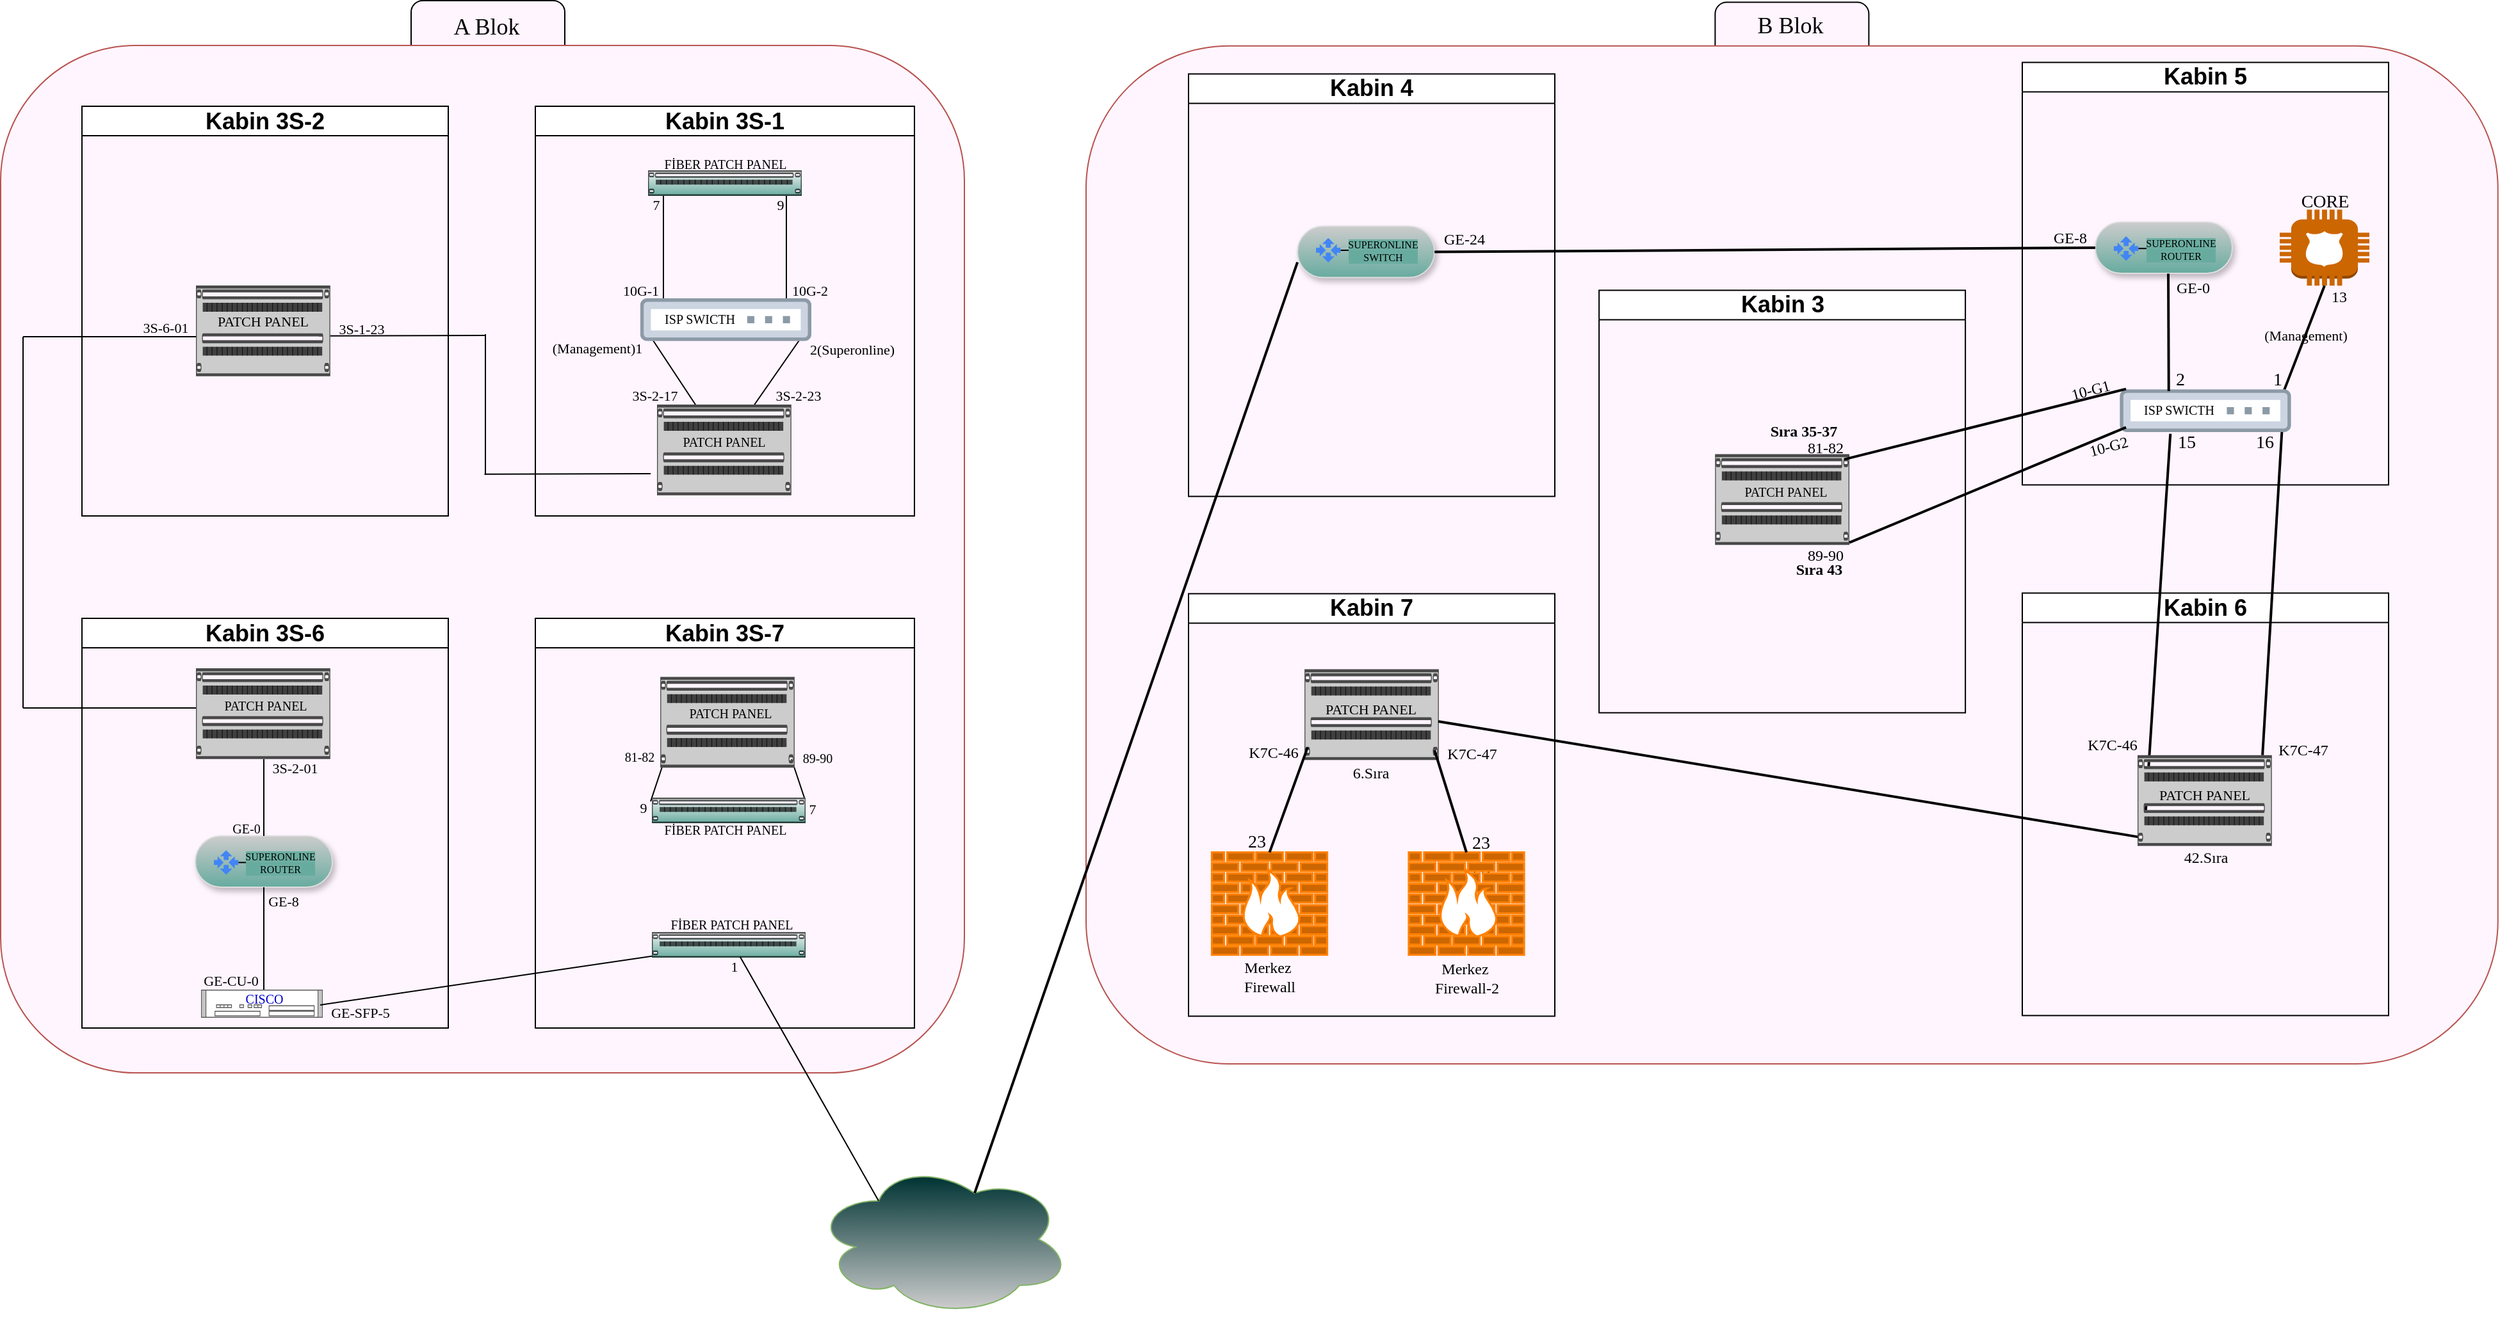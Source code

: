 <mxfile version="20.8.3" type="github">
  <diagram id="jxSS41EcVF4YZttKIZIM" name="Sayfa -1">
    <mxGraphModel dx="3970" dy="1337" grid="1" gridSize="10" guides="1" tooltips="1" connect="1" arrows="1" fold="1" page="1" pageScale="1" pageWidth="827" pageHeight="1169" math="0" shadow="0">
      <root>
        <mxCell id="0" />
        <mxCell id="1" parent="0" />
        <mxCell id="4IvoDU-IFswf3jTqkKoH-304" value="" style="rounded=1;whiteSpace=wrap;html=1;fontFamily=Verdana;fontSize=10;fontColor=#E6E6E6;fillColor=#FFF5FF;movable=0;resizable=0;rotatable=0;deletable=0;editable=0;connectable=0;" vertex="1" parent="1">
          <mxGeometry x="1301.19" y="3.8" width="120" height="60" as="geometry" />
        </mxCell>
        <mxCell id="s26FXijDcVcrJVznVB5B-9" value="" style="rounded=1;whiteSpace=wrap;html=1;fontFamily=Verdana;fontSize=10;fontColor=#E6E6E6;fillColor=#FFF5FF;movable=0;resizable=0;rotatable=0;deletable=0;editable=0;connectable=0;" parent="1" vertex="1">
          <mxGeometry x="283" y="2.5" width="120" height="60" as="geometry" />
        </mxCell>
        <mxCell id="KS16TajQ8b80VT59eIvG-17" value="" style="ellipse;shape=cloud;whiteSpace=wrap;html=1;sketch=0;strokeColor=#82B366;fillColor=#003333;gradientColor=#CCCCCC;movable=0;resizable=0;rotatable=0;deletable=0;editable=0;connectable=0;" parent="1" vertex="1">
          <mxGeometry x="598" y="910" width="200" height="120" as="geometry" />
        </mxCell>
        <mxCell id="s26FXijDcVcrJVznVB5B-10" value="&lt;font style=&quot;font-size: 18px;&quot; color=&quot;#000000&quot;&gt;A Blok&lt;/font&gt;" style="text;html=1;strokeColor=none;fillColor=none;align=center;verticalAlign=middle;whiteSpace=wrap;rounded=0;fontFamily=Verdana;fontSize=10;fontColor=#E6E6E6;strokeWidth=3;movable=0;resizable=0;rotatable=0;deletable=0;editable=0;connectable=0;" parent="1" vertex="1">
          <mxGeometry x="312" y="7.5" width="60" height="30" as="geometry" />
        </mxCell>
        <mxCell id="4IvoDU-IFswf3jTqkKoH-3" value="" style="rounded=1;whiteSpace=wrap;html=1;strokeColor=#b85450;fillColor=#FFF5FF;rotation=90;movable=0;resizable=0;rotatable=0;deletable=0;editable=0;connectable=0;arcSize=14;" vertex="1" parent="1">
          <mxGeometry x="963.59" y="-115.78" width="795.19" height="1102.38" as="geometry" />
        </mxCell>
        <mxCell id="jc7tVu_agUngAxPrbzi3-30" value="" style="rounded=1;whiteSpace=wrap;html=1;strokeColor=#b85450;fillColor=#FFF5FF;rotation=90;movable=0;resizable=0;rotatable=0;deletable=0;editable=0;connectable=0;arcSize=14;" parent="1" vertex="1">
          <mxGeometry x="-62.5" y="62.5" width="802.5" height="752.5" as="geometry" />
        </mxCell>
        <mxCell id="jc7tVu_agUngAxPrbzi3-34" value="Kabin 3S-7" style="swimlane;whiteSpace=wrap;html=1;fontSize=18;movable=0;resizable=0;rotatable=0;deletable=0;editable=0;connectable=0;" parent="1" vertex="1">
          <mxGeometry x="380" y="485" width="296" height="320" as="geometry" />
        </mxCell>
        <mxCell id="jc7tVu_agUngAxPrbzi3-40" value="&lt;font face=&quot;Lucida Console&quot; style=&quot;font-size: 14px;&quot;&gt;1&lt;/font&gt;" style="text;html=1;align=center;verticalAlign=middle;resizable=0;points=[];autosize=1;strokeColor=none;fillColor=none;movable=0;rotatable=0;deletable=0;editable=0;connectable=0;" parent="jc7tVu_agUngAxPrbzi3-34" vertex="1">
          <mxGeometry x="128" y="240" width="30" height="30" as="geometry" />
        </mxCell>
        <mxCell id="jc7tVu_agUngAxPrbzi3-47" value="" style="endArrow=none;html=1;rounded=0;fontSize=18;movable=0;resizable=0;rotatable=0;deletable=0;editable=0;connectable=0;" parent="jc7tVu_agUngAxPrbzi3-34" edge="1">
          <mxGeometry width="50" height="50" relative="1" as="geometry">
            <mxPoint x="90" y="143" as="sourcePoint" />
            <mxPoint x="100" y="113" as="targetPoint" />
          </mxGeometry>
        </mxCell>
        <mxCell id="jc7tVu_agUngAxPrbzi3-41" value="&lt;font face=&quot;Verdana&quot; style=&quot;font-size: 10px;&quot;&gt;89-90&lt;/font&gt;" style="text;html=1;align=center;verticalAlign=middle;resizable=0;points=[];autosize=1;strokeColor=none;fillColor=none;movable=0;rotatable=0;deletable=0;editable=0;connectable=0;" parent="jc7tVu_agUngAxPrbzi3-34" vertex="1">
          <mxGeometry x="195.106" y="94.0" width="50" height="30" as="geometry" />
        </mxCell>
        <mxCell id="jc7tVu_agUngAxPrbzi3-49" value="&lt;font face=&quot;Verdana&quot; style=&quot;font-size: 11px;&quot;&gt;9&lt;/font&gt;" style="text;html=1;align=center;verticalAlign=middle;resizable=0;points=[];autosize=1;strokeColor=none;fillColor=none;movable=0;rotatable=0;deletable=0;editable=0;connectable=0;" parent="jc7tVu_agUngAxPrbzi3-34" vertex="1">
          <mxGeometry x="69" y="133" width="30" height="30" as="geometry" />
        </mxCell>
        <mxCell id="jc7tVu_agUngAxPrbzi3-50" value="" style="html=1;labelPosition=right;align=left;spacingLeft=15;shadow=0;dashed=0;outlineConnect=0;shape=mxgraph.rack.general.cat5e_rack_mount_patch_panel_24_ports;fontSize=18;fillColor=#f5f5f5;gradientColor=#67AB9F;strokeColor=#004C99;movable=0;resizable=0;rotatable=0;deletable=0;editable=0;connectable=0;" parent="jc7tVu_agUngAxPrbzi3-34" vertex="1">
          <mxGeometry x="91" y="245" width="120" height="20" as="geometry" />
        </mxCell>
        <mxCell id="jc7tVu_agUngAxPrbzi3-60" value="&lt;font face=&quot;Verdana&quot; style=&quot;font-size: 11px;&quot;&gt;1&lt;/font&gt;" style="text;html=1;align=center;verticalAlign=middle;resizable=0;points=[];autosize=1;strokeColor=none;fillColor=none;movable=0;rotatable=0;deletable=0;editable=0;connectable=0;" parent="jc7tVu_agUngAxPrbzi3-34" vertex="1">
          <mxGeometry x="140" y="257" width="30" height="30" as="geometry" />
        </mxCell>
        <mxCell id="jc7tVu_agUngAxPrbzi3-127" value="&lt;font style=&quot;font-size: 10px;&quot; face=&quot;Verdana&quot;&gt;FİBER PATCH PANEL&lt;/font&gt;" style="text;html=1;align=center;verticalAlign=middle;resizable=0;points=[];autosize=1;strokeColor=none;fillColor=none;movable=0;rotatable=0;deletable=0;editable=0;connectable=0;" parent="jc7tVu_agUngAxPrbzi3-34" vertex="1">
          <mxGeometry x="83" y="150.0" width="130" height="30" as="geometry" />
        </mxCell>
        <mxCell id="jc7tVu_agUngAxPrbzi3-42" value="&lt;font face=&quot;Verdana&quot; style=&quot;font-size: 10px;&quot;&gt;81-82&lt;/font&gt;" style="text;html=1;align=center;verticalAlign=middle;resizable=0;points=[];autosize=1;strokeColor=none;fillColor=none;movable=0;rotatable=0;deletable=0;editable=0;connectable=0;" parent="jc7tVu_agUngAxPrbzi3-34" vertex="1">
          <mxGeometry x="56" y="93.0" width="50" height="30" as="geometry" />
        </mxCell>
        <mxCell id="jc7tVu_agUngAxPrbzi3-44" value="" style="html=1;labelPosition=right;align=left;spacingLeft=15;shadow=0;dashed=0;outlineConnect=0;shape=mxgraph.rack.general.cat5e_rack_mount_patch_panel_24_ports;fontSize=18;fillColor=#f5f5f5;gradientColor=#67AB9F;strokeColor=#004C99;movable=0;resizable=0;rotatable=0;deletable=0;editable=0;connectable=0;" parent="1" vertex="1">
          <mxGeometry x="471" y="625" width="120" height="20" as="geometry" />
        </mxCell>
        <mxCell id="jc7tVu_agUngAxPrbzi3-36" value="" style="html=1;labelPosition=right;align=left;spacingLeft=15;shadow=0;dashed=0;outlineConnect=0;shape=mxgraph.rack.general.cat5e_enhanced_patch_panel_48_ports;fontSize=18;fillColor=#CCCCCC;fontColor=#333333;strokeColor=#666666;movable=0;resizable=0;rotatable=0;deletable=0;editable=0;connectable=0;" parent="1" vertex="1">
          <mxGeometry x="115.005" y="524" width="104.87" height="70.886" as="geometry" />
        </mxCell>
        <mxCell id="jc7tVu_agUngAxPrbzi3-46" value="" style="endArrow=none;html=1;rounded=0;fontSize=18;movable=0;resizable=0;rotatable=0;deletable=0;editable=0;connectable=0;" parent="1" edge="1">
          <mxGeometry width="50" height="50" relative="1" as="geometry">
            <mxPoint x="590" y="625" as="sourcePoint" />
            <mxPoint x="580" y="595" as="targetPoint" />
          </mxGeometry>
        </mxCell>
        <mxCell id="jc7tVu_agUngAxPrbzi3-48" value="&lt;font face=&quot;Verdana&quot; style=&quot;font-size: 11px;&quot;&gt;7&lt;/font&gt;" style="text;html=1;align=center;verticalAlign=middle;resizable=0;points=[];autosize=1;strokeColor=none;fillColor=none;movable=0;rotatable=0;deletable=0;editable=0;connectable=0;" parent="1" vertex="1">
          <mxGeometry x="581.15" y="618.5" width="30" height="30" as="geometry" />
        </mxCell>
        <mxCell id="jc7tVu_agUngAxPrbzi3-52" value="Kabin 3S-6" style="swimlane;whiteSpace=wrap;html=1;fontSize=18;movable=0;resizable=0;rotatable=0;deletable=0;editable=0;connectable=0;" parent="1" vertex="1">
          <mxGeometry x="26" y="485" width="286" height="320" as="geometry">
            <mxRectangle x="63.5" y="447.5" width="130" height="40" as="alternateBounds" />
          </mxGeometry>
        </mxCell>
        <mxCell id="jc7tVu_agUngAxPrbzi3-73" value="" style="group;movable=0;resizable=0;rotatable=0;deletable=0;editable=0;connectable=0;" parent="jc7tVu_agUngAxPrbzi3-52" vertex="1" connectable="0">
          <mxGeometry x="88.5" y="170" width="107" height="40" as="geometry" />
        </mxCell>
        <mxCell id="jc7tVu_agUngAxPrbzi3-69" value="" style="strokeColor=#dddddd;shadow=1;strokeWidth=1;rounded=1;absoluteArcSize=1;arcSize=98;labelBackgroundColor=#67AB9F;fontSize=8;fillColor=#CCCCCC;gradientColor=#67AB9F;container=0;movable=0;resizable=0;rotatable=0;deletable=0;editable=0;connectable=0;" parent="jc7tVu_agUngAxPrbzi3-73" vertex="1">
          <mxGeometry width="107.0" height="40" as="geometry" />
        </mxCell>
        <mxCell id="jc7tVu_agUngAxPrbzi3-75" value="" style="edgeStyle=orthogonalEdgeStyle;rounded=0;orthogonalLoop=1;jettySize=auto;html=1;fontSize=8;movable=0;resizable=0;rotatable=0;deletable=0;editable=0;connectable=0;" parent="jc7tVu_agUngAxPrbzi3-73" source="jc7tVu_agUngAxPrbzi3-71" target="jc7tVu_agUngAxPrbzi3-72" edge="1">
          <mxGeometry relative="1" as="geometry" />
        </mxCell>
        <mxCell id="jc7tVu_agUngAxPrbzi3-71" value="" style="editableCssRules=.*;shape=image;verticalLabelPosition=bottom;labelBackgroundColor=#ffffff;verticalAlign=top;aspect=fixed;imageAspect=0;image=data:image/svg+xml,PHN2ZyB4bWxucz0iaHR0cDovL3d3dy53My5vcmcvMjAwMC9zdmciIHhtbG5zOnY9Imh0dHBzOi8vdmVjdGEuaW8vbmFubyIgd2lkdGg9IjIwIiBoZWlnaHQ9IjIwIiB2aWV3Qm94PSIwIDAgMjAgMjAiPiYjeGE7CTxzdHlsZSB0eXBlPSJ0ZXh0L2NzcyI+JiN4YTsJLnN0MHtmaWxsOiM0Mjg1ZjQ7fSYjeGE7CTwvc3R5bGU+JiN4YTsJPHBhdGggY2xhc3M9InN0MCIgZD0iTTE3IDEydjNsLTUtNSA1LTV2M2gzdjR6TTMgOEgwdjRoM3YzbDUtNS01LTV6bTkgN3YtM0g4djNINWw1IDUgNS01em0wLTEwdjNIOFY1SDVsNS01IDUgNXoiLz4mI3hhOzwvc3ZnPg==;strokeColor=#004C99;fontSize=8;fillColor=#CCCCCC;gradientColor=#67AB9F;movable=0;resizable=0;rotatable=0;deletable=0;editable=0;connectable=0;" parent="jc7tVu_agUngAxPrbzi3-73" vertex="1">
          <mxGeometry x="14.478" y="11.08" width="19.172" height="19.172" as="geometry" />
        </mxCell>
        <mxCell id="jc7tVu_agUngAxPrbzi3-72" value="&lt;span style=&quot;background-color: rgb(107, 174, 161);&quot;&gt;&lt;font face=&quot;Verdana&quot;&gt;SUPERONLINE&lt;br&gt;ROUTER&lt;/font&gt;&lt;/span&gt;" style="text;html=1;strokeColor=none;fillColor=none;align=center;verticalAlign=middle;whiteSpace=wrap;rounded=0;labelBackgroundColor=#67AB9F;fontSize=8;movable=0;resizable=0;rotatable=0;deletable=0;editable=0;connectable=0;" parent="jc7tVu_agUngAxPrbzi3-73" vertex="1">
          <mxGeometry x="37.85" y="8.873" width="58.231" height="24.487" as="geometry" />
        </mxCell>
        <mxCell id="jc7tVu_agUngAxPrbzi3-64" value="" style="group;movable=0;resizable=0;rotatable=0;deletable=0;editable=0;connectable=0;" parent="1" vertex="1" connectable="0">
          <mxGeometry x="119" y="768" width="95" height="29" as="geometry" />
        </mxCell>
        <mxCell id="jc7tVu_agUngAxPrbzi3-62" value="" style="shape=mxgraph.rack.cisco.cisco_asr_1002_router;html=1;labelPosition=right;align=left;spacingLeft=15;dashed=0;shadow=0;fillColor=#ffffff;movable=0;resizable=0;rotatable=0;deletable=0;editable=0;connectable=0;" parent="jc7tVu_agUngAxPrbzi3-64" vertex="1">
          <mxGeometry y="7" width="95" height="22" as="geometry" />
        </mxCell>
        <mxCell id="jc7tVu_agUngAxPrbzi3-63" value="&lt;font face=&quot;Verdana&quot; color=&quot;#0000cc&quot; style=&quot;font-size: 10px;&quot;&gt;CISCO&lt;/font&gt;" style="text;html=1;align=center;verticalAlign=middle;resizable=0;points=[];autosize=1;strokeColor=none;fillColor=none;movable=0;rotatable=0;deletable=0;editable=0;connectable=0;" parent="jc7tVu_agUngAxPrbzi3-64" vertex="1">
          <mxGeometry x="19" y="-1" width="60" height="30" as="geometry" />
        </mxCell>
        <mxCell id="jc7tVu_agUngAxPrbzi3-65" value="" style="endArrow=none;html=1;rounded=0;fontSize=18;exitX=0.979;exitY=0.545;exitDx=0;exitDy=0;exitPerimeter=0;movable=0;resizable=0;rotatable=0;deletable=0;editable=0;connectable=0;" parent="1" source="jc7tVu_agUngAxPrbzi3-62" target="jc7tVu_agUngAxPrbzi3-50" edge="1">
          <mxGeometry width="50" height="50" relative="1" as="geometry">
            <mxPoint x="800" y="885" as="sourcePoint" />
            <mxPoint x="548.88" y="759.32" as="targetPoint" />
          </mxGeometry>
        </mxCell>
        <mxCell id="jc7tVu_agUngAxPrbzi3-66" value="&lt;font face=&quot;Verdana&quot; style=&quot;font-size: 11px;&quot;&gt;GE-SFP-5&lt;/font&gt;" style="text;html=1;align=center;verticalAlign=middle;resizable=0;points=[];autosize=1;strokeColor=none;fillColor=none;movable=0;rotatable=0;deletable=0;editable=0;connectable=0;" parent="1" vertex="1">
          <mxGeometry x="203" y="778.0" width="80" height="30" as="geometry" />
        </mxCell>
        <mxCell id="jc7tVu_agUngAxPrbzi3-77" value="" style="endArrow=none;html=1;rounded=0;fontSize=18;entryX=0.5;entryY=1;entryDx=0;entryDy=0;movable=0;resizable=0;rotatable=0;deletable=0;editable=0;connectable=0;" parent="1" target="jc7tVu_agUngAxPrbzi3-69" edge="1">
          <mxGeometry width="50" height="50" relative="1" as="geometry">
            <mxPoint x="168" y="775" as="sourcePoint" />
            <mxPoint x="494" y="758.492" as="targetPoint" />
          </mxGeometry>
        </mxCell>
        <mxCell id="jc7tVu_agUngAxPrbzi3-78" value="" style="endArrow=none;html=1;rounded=0;fontSize=18;exitX=0.5;exitY=0;exitDx=0;exitDy=0;movable=0;resizable=0;rotatable=0;deletable=0;editable=0;connectable=0;" parent="1" source="jc7tVu_agUngAxPrbzi3-69" edge="1">
          <mxGeometry width="50" height="50" relative="1" as="geometry">
            <mxPoint x="178" y="785" as="sourcePoint" />
            <mxPoint x="168" y="595" as="targetPoint" />
          </mxGeometry>
        </mxCell>
        <mxCell id="jc7tVu_agUngAxPrbzi3-79" value="&lt;font face=&quot;Verdana&quot; style=&quot;font-size: 11px;&quot;&gt;GE-CU-0&lt;/font&gt;" style="text;html=1;align=center;verticalAlign=middle;resizable=0;points=[];autosize=1;strokeColor=none;fillColor=none;movable=0;rotatable=0;deletable=0;editable=0;connectable=0;" parent="1" vertex="1">
          <mxGeometry x="107" y="753.0" width="70" height="30" as="geometry" />
        </mxCell>
        <mxCell id="jc7tVu_agUngAxPrbzi3-80" value="&lt;font face=&quot;Verdana&quot; style=&quot;font-size: 11px;&quot;&gt;GE-8&lt;/font&gt;" style="text;html=1;align=center;verticalAlign=middle;resizable=0;points=[];autosize=1;strokeColor=none;fillColor=none;movable=0;rotatable=0;deletable=0;editable=0;connectable=0;" parent="1" vertex="1">
          <mxGeometry x="158" y="691.0" width="50" height="30" as="geometry" />
        </mxCell>
        <mxCell id="jc7tVu_agUngAxPrbzi3-82" value="&lt;font face=&quot;Verdana&quot; style=&quot;font-size: 10px;&quot;&gt;GE-0&lt;/font&gt;" style="text;html=1;align=center;verticalAlign=middle;resizable=0;points=[];autosize=1;strokeColor=none;fillColor=none;movable=0;rotatable=0;deletable=0;editable=0;connectable=0;" parent="1" vertex="1">
          <mxGeometry x="129" y="634.0" width="50" height="30" as="geometry" />
        </mxCell>
        <mxCell id="jc7tVu_agUngAxPrbzi3-84" value="&lt;font style=&quot;font-size: 11px;&quot; face=&quot;Verdana&quot;&gt;3S-2-01&lt;/font&gt;" style="text;html=1;align=center;verticalAlign=middle;resizable=0;points=[];autosize=1;strokeColor=none;fillColor=none;movable=0;rotatable=0;deletable=0;editable=0;connectable=0;" parent="1" vertex="1">
          <mxGeometry x="157" y="586.5" width="70" height="30" as="geometry" />
        </mxCell>
        <mxCell id="jc7tVu_agUngAxPrbzi3-85" value="Kabin 3S-2" style="swimlane;whiteSpace=wrap;html=1;fontSize=18;movable=0;resizable=0;rotatable=0;deletable=0;editable=0;connectable=0;" parent="1" vertex="1">
          <mxGeometry x="26" y="85" width="286" height="320" as="geometry">
            <mxRectangle x="136" y="-480" width="130" height="40" as="alternateBounds" />
          </mxGeometry>
        </mxCell>
        <mxCell id="jc7tVu_agUngAxPrbzi3-93" value="" style="endArrow=none;html=1;rounded=0;fontSize=10;movable=0;resizable=0;rotatable=0;deletable=0;editable=0;connectable=0;" parent="jc7tVu_agUngAxPrbzi3-85" edge="1">
          <mxGeometry width="50" height="50" relative="1" as="geometry">
            <mxPoint x="94" y="180" as="sourcePoint" />
            <mxPoint x="-46" y="180" as="targetPoint" />
          </mxGeometry>
        </mxCell>
        <mxCell id="jc7tVu_agUngAxPrbzi3-95" value="&lt;font style=&quot;font-size: 11px;&quot; face=&quot;Verdana&quot;&gt;3S-6-01&lt;/font&gt;" style="text;html=1;align=center;verticalAlign=middle;resizable=0;points=[];autosize=1;strokeColor=none;fillColor=none;movable=0;rotatable=0;deletable=0;editable=0;connectable=0;" parent="jc7tVu_agUngAxPrbzi3-85" vertex="1">
          <mxGeometry x="30" y="158.0" width="70" height="30" as="geometry" />
        </mxCell>
        <mxCell id="jc7tVu_agUngAxPrbzi3-96" value="" style="endArrow=none;html=1;rounded=0;fontSize=10;movable=0;resizable=0;rotatable=0;deletable=0;editable=0;connectable=0;" parent="jc7tVu_agUngAxPrbzi3-85" edge="1">
          <mxGeometry width="50" height="50" relative="1" as="geometry">
            <mxPoint x="315" y="179" as="sourcePoint" />
            <mxPoint x="185" y="179.41" as="targetPoint" />
          </mxGeometry>
        </mxCell>
        <mxCell id="jc7tVu_agUngAxPrbzi3-91" value="" style="endArrow=none;html=1;rounded=0;fontSize=10;movable=0;resizable=0;rotatable=0;deletable=0;editable=0;connectable=0;" parent="1" edge="1">
          <mxGeometry width="50" height="50" relative="1" as="geometry">
            <mxPoint x="115" y="555" as="sourcePoint" />
            <mxPoint x="-20" y="555" as="targetPoint" />
          </mxGeometry>
        </mxCell>
        <mxCell id="jc7tVu_agUngAxPrbzi3-92" value="" style="endArrow=none;html=1;rounded=0;fontSize=10;movable=0;resizable=0;rotatable=0;deletable=0;editable=0;connectable=0;" parent="1" edge="1">
          <mxGeometry width="50" height="50" relative="1" as="geometry">
            <mxPoint x="-20" y="265" as="sourcePoint" />
            <mxPoint x="-20" y="555" as="targetPoint" />
          </mxGeometry>
        </mxCell>
        <mxCell id="jc7tVu_agUngAxPrbzi3-94" value="" style="html=1;labelPosition=right;align=left;spacingLeft=15;shadow=0;dashed=0;outlineConnect=0;shape=mxgraph.rack.general.cat5e_enhanced_patch_panel_48_ports;fontSize=18;fillColor=#CCCCCC;fontColor=#333333;strokeColor=#666666;movable=0;resizable=0;rotatable=0;deletable=0;editable=0;connectable=0;" parent="1" vertex="1">
          <mxGeometry x="115.005" y="225" width="104.87" height="70.886" as="geometry" />
        </mxCell>
        <mxCell id="jc7tVu_agUngAxPrbzi3-97" value="" style="endArrow=none;html=1;rounded=0;fontSize=10;movable=0;resizable=0;rotatable=0;deletable=0;editable=0;connectable=0;" parent="1" edge="1">
          <mxGeometry width="50" height="50" relative="1" as="geometry">
            <mxPoint x="341" y="263" as="sourcePoint" />
            <mxPoint x="341" y="373" as="targetPoint" />
          </mxGeometry>
        </mxCell>
        <mxCell id="jc7tVu_agUngAxPrbzi3-98" value="Kabin 3S-1" style="swimlane;whiteSpace=wrap;html=1;fontSize=18;movable=0;resizable=0;rotatable=0;deletable=0;editable=0;connectable=0;" parent="1" vertex="1">
          <mxGeometry x="380" y="85" width="296" height="320" as="geometry">
            <mxRectangle x="136" y="-480" width="130" height="40" as="alternateBounds" />
          </mxGeometry>
        </mxCell>
        <mxCell id="jc7tVu_agUngAxPrbzi3-104" value="" style="endArrow=none;html=1;rounded=0;fontSize=10;movable=0;resizable=0;rotatable=0;deletable=0;editable=0;connectable=0;" parent="jc7tVu_agUngAxPrbzi3-98" edge="1">
          <mxGeometry width="50" height="50" relative="1" as="geometry">
            <mxPoint x="90" y="287" as="sourcePoint" />
            <mxPoint x="-39.73" y="287.41" as="targetPoint" />
          </mxGeometry>
        </mxCell>
        <mxCell id="jc7tVu_agUngAxPrbzi3-115" value="" style="html=1;labelPosition=right;align=left;spacingLeft=15;shadow=0;dashed=0;outlineConnect=0;shape=mxgraph.rack.general.cat5e_rack_mount_patch_panel_24_ports;fontSize=18;fillColor=#f5f5f5;gradientColor=#67AB9F;strokeColor=#004C99;movable=0;resizable=0;rotatable=0;deletable=0;editable=0;connectable=0;" parent="jc7tVu_agUngAxPrbzi3-98" vertex="1">
          <mxGeometry x="88.0" y="50" width="120" height="20" as="geometry" />
        </mxCell>
        <mxCell id="jc7tVu_agUngAxPrbzi3-120" value="&lt;font face=&quot;Verdana&quot; style=&quot;font-size: 11px;&quot;&gt;7&lt;/font&gt;" style="text;html=1;align=center;verticalAlign=middle;resizable=0;points=[];autosize=1;strokeColor=none;fillColor=none;movable=0;rotatable=0;deletable=0;editable=0;connectable=0;" parent="jc7tVu_agUngAxPrbzi3-98" vertex="1">
          <mxGeometry x="79" y="62" width="30" height="30" as="geometry" />
        </mxCell>
        <mxCell id="jc7tVu_agUngAxPrbzi3-121" value="&lt;font face=&quot;Verdana&quot; style=&quot;font-size: 11px;&quot;&gt;9&lt;/font&gt;" style="text;html=1;align=center;verticalAlign=middle;resizable=0;points=[];autosize=1;strokeColor=none;fillColor=none;movable=0;rotatable=0;deletable=0;editable=0;connectable=0;" parent="jc7tVu_agUngAxPrbzi3-98" vertex="1">
          <mxGeometry x="176" y="62" width="30" height="30" as="geometry" />
        </mxCell>
        <mxCell id="jc7tVu_agUngAxPrbzi3-128" value="&lt;font style=&quot;font-size: 10px;&quot; face=&quot;Verdana&quot;&gt;FİBER PATCH PANEL&lt;/font&gt;" style="text;html=1;align=center;verticalAlign=middle;resizable=0;points=[];autosize=1;strokeColor=none;fillColor=none;movable=0;rotatable=0;deletable=0;editable=0;connectable=0;" parent="jc7tVu_agUngAxPrbzi3-98" vertex="1">
          <mxGeometry x="83" y="30.0" width="130" height="30" as="geometry" />
        </mxCell>
        <mxCell id="s26FXijDcVcrJVznVB5B-5" value="" style="group;movable=0;resizable=0;rotatable=0;deletable=0;editable=0;connectable=0;" parent="jc7tVu_agUngAxPrbzi3-98" vertex="1" connectable="0">
          <mxGeometry x="95.005" y="233" width="104.87" height="70.886" as="geometry" />
        </mxCell>
        <mxCell id="jc7tVu_agUngAxPrbzi3-103" value="" style="html=1;labelPosition=right;align=left;spacingLeft=15;shadow=0;dashed=0;outlineConnect=0;shape=mxgraph.rack.general.cat5e_enhanced_patch_panel_48_ports;fontSize=18;fillColor=#CCCCCC;fontColor=#333333;strokeColor=#666666;movable=0;resizable=0;rotatable=0;deletable=0;editable=0;connectable=0;" parent="s26FXijDcVcrJVznVB5B-5" vertex="1">
          <mxGeometry width="104.87" height="70.886" as="geometry" />
        </mxCell>
        <mxCell id="jc7tVu_agUngAxPrbzi3-123" value="&lt;span style=&quot;font-size: 10px;&quot;&gt;&lt;font face=&quot;Verdana&quot;&gt;PATCH PANEL&lt;/font&gt;&lt;/span&gt;" style="text;html=1;align=center;verticalAlign=middle;resizable=0;points=[];autosize=1;strokeColor=none;fillColor=none;movable=0;rotatable=0;deletable=0;editable=0;connectable=0;" parent="s26FXijDcVcrJVznVB5B-5" vertex="1">
          <mxGeometry x="7.435" y="14.0" width="90" height="30" as="geometry" />
        </mxCell>
        <mxCell id="jc7tVu_agUngAxPrbzi3-102" value="&lt;font style=&quot;font-size: 11px;&quot; face=&quot;Verdana&quot;&gt;3S-1-23&lt;/font&gt;" style="text;html=1;align=center;verticalAlign=middle;resizable=0;points=[];autosize=1;strokeColor=none;fillColor=none;movable=0;rotatable=0;deletable=0;editable=0;connectable=0;" parent="1" vertex="1">
          <mxGeometry x="209" y="244.0" width="70" height="30" as="geometry" />
        </mxCell>
        <mxCell id="jc7tVu_agUngAxPrbzi3-107" value="" style="endArrow=none;html=1;rounded=0;fontSize=10;movable=0;resizable=0;rotatable=0;deletable=0;editable=0;connectable=0;" parent="1" edge="1">
          <mxGeometry width="50" height="50" relative="1" as="geometry">
            <mxPoint x="470" y="265" as="sourcePoint" />
            <mxPoint x="505" y="318" as="targetPoint" />
          </mxGeometry>
        </mxCell>
        <mxCell id="jc7tVu_agUngAxPrbzi3-108" value="" style="endArrow=none;html=1;rounded=0;fontSize=10;movable=0;resizable=0;rotatable=0;deletable=0;editable=0;connectable=0;" parent="1" edge="1">
          <mxGeometry width="50" height="50" relative="1" as="geometry">
            <mxPoint x="588" y="265" as="sourcePoint" />
            <mxPoint x="551.11" y="318" as="targetPoint" />
          </mxGeometry>
        </mxCell>
        <mxCell id="jc7tVu_agUngAxPrbzi3-109" value="&lt;font style=&quot;font-size: 11px;&quot; face=&quot;Verdana&quot;&gt;3S-2-17&lt;/font&gt;" style="text;html=1;align=center;verticalAlign=middle;resizable=0;points=[];autosize=1;strokeColor=none;fillColor=none;movable=0;rotatable=0;deletable=0;editable=0;connectable=0;" parent="1" vertex="1">
          <mxGeometry x="437.5" y="295.89" width="70" height="30" as="geometry" />
        </mxCell>
        <mxCell id="jc7tVu_agUngAxPrbzi3-110" value="&lt;font style=&quot;font-size: 11px;&quot; face=&quot;Verdana&quot;&gt;3S-2-23&lt;/font&gt;" style="text;html=1;align=center;verticalAlign=middle;resizable=0;points=[];autosize=1;strokeColor=none;fillColor=none;movable=0;rotatable=0;deletable=0;editable=0;connectable=0;" parent="1" vertex="1">
          <mxGeometry x="550" y="295.89" width="70" height="30" as="geometry" />
        </mxCell>
        <mxCell id="jc7tVu_agUngAxPrbzi3-111" value="&lt;span style=&quot;font-family: Verdana; font-size: 11px;&quot;&gt;(Management)1&lt;/span&gt;" style="text;html=1;align=center;verticalAlign=middle;resizable=0;points=[];autosize=1;strokeColor=none;fillColor=none;movable=0;rotatable=0;deletable=0;editable=0;connectable=0;" parent="1" vertex="1">
          <mxGeometry x="373.0" y="258.89" width="110" height="30" as="geometry" />
        </mxCell>
        <mxCell id="jc7tVu_agUngAxPrbzi3-116" value="" style="endArrow=none;html=1;rounded=0;fontSize=10;strokeColor=#000000;movable=0;resizable=0;rotatable=0;deletable=0;editable=0;connectable=0;" parent="1" edge="1">
          <mxGeometry width="50" height="50" relative="1" as="geometry">
            <mxPoint x="480" y="155" as="sourcePoint" />
            <mxPoint x="480" y="235" as="targetPoint" />
          </mxGeometry>
        </mxCell>
        <mxCell id="jc7tVu_agUngAxPrbzi3-117" value="" style="endArrow=none;html=1;rounded=0;fontSize=10;movable=0;resizable=0;rotatable=0;deletable=0;editable=0;connectable=0;" parent="1" edge="1">
          <mxGeometry width="50" height="50" relative="1" as="geometry">
            <mxPoint x="576" y="155" as="sourcePoint" />
            <mxPoint x="576" y="235" as="targetPoint" />
          </mxGeometry>
        </mxCell>
        <mxCell id="jc7tVu_agUngAxPrbzi3-118" value="&lt;font face=&quot;Verdana&quot; style=&quot;font-size: 11px;&quot;&gt;10G-1&lt;/font&gt;" style="text;html=1;align=center;verticalAlign=middle;resizable=0;points=[];autosize=1;strokeColor=none;fillColor=none;movable=0;rotatable=0;deletable=0;editable=0;connectable=0;" parent="1" vertex="1">
          <mxGeometry x="431.56" y="214.0" width="60" height="30" as="geometry" />
        </mxCell>
        <mxCell id="jc7tVu_agUngAxPrbzi3-119" value="&lt;font style=&quot;font-size: 11px;&quot; face=&quot;Verdana&quot;&gt;10G-2&lt;/font&gt;" style="text;html=1;align=center;verticalAlign=middle;resizable=0;points=[];autosize=1;strokeColor=none;fillColor=none;movable=0;rotatable=0;deletable=0;editable=0;connectable=0;" parent="1" vertex="1">
          <mxGeometry x="564" y="214.0" width="60" height="30" as="geometry" />
        </mxCell>
        <mxCell id="jc7tVu_agUngAxPrbzi3-122" value="&lt;font style=&quot;font-size: 11px;&quot; face=&quot;Verdana&quot;&gt;PATCH PANEL&lt;/font&gt;" style="text;html=1;align=center;verticalAlign=middle;resizable=0;points=[];autosize=1;strokeColor=none;fillColor=none;movable=0;rotatable=0;deletable=0;editable=0;connectable=0;" parent="1" vertex="1">
          <mxGeometry x="116.5" y="238.43" width="100" height="30" as="geometry" />
        </mxCell>
        <mxCell id="jc7tVu_agUngAxPrbzi3-124" value="&lt;span style=&quot;font-size: 10px;&quot;&gt;&lt;font face=&quot;Verdana&quot;&gt;PATCH PANEL&lt;/font&gt;&lt;/span&gt;" style="text;html=1;align=center;verticalAlign=middle;resizable=0;points=[];autosize=1;strokeColor=none;fillColor=none;movable=0;rotatable=0;deletable=0;editable=0;connectable=0;" parent="1" vertex="1">
          <mxGeometry x="124" y="537.62" width="90" height="30" as="geometry" />
        </mxCell>
        <mxCell id="jc7tVu_agUngAxPrbzi3-126" value="&lt;font style=&quot;font-size: 10px;&quot; face=&quot;Verdana&quot;&gt;FİBER PATCH PANEL&lt;/font&gt;" style="text;html=1;align=center;verticalAlign=middle;resizable=0;points=[];autosize=1;strokeColor=none;fillColor=none;movable=0;rotatable=0;deletable=0;editable=0;connectable=0;" parent="1" vertex="1">
          <mxGeometry x="468" y="709.0" width="130" height="30" as="geometry" />
        </mxCell>
        <mxCell id="jc7tVu_agUngAxPrbzi3-112" value="&lt;font face=&quot;Verdana&quot; style=&quot;font-size: 11px;&quot;&gt;2(Superonline)&lt;/font&gt;" style="text;html=1;align=center;verticalAlign=middle;resizable=0;points=[];autosize=1;strokeColor=none;fillColor=none;movable=0;rotatable=0;deletable=0;editable=0;connectable=0;" parent="1" vertex="1">
          <mxGeometry x="572.0" y="259.89" width="110" height="30" as="geometry" />
        </mxCell>
        <mxCell id="4IvoDU-IFswf3jTqkKoH-149" value="Kabin 7" style="swimlane;whiteSpace=wrap;html=1;fontSize=18;movable=0;resizable=0;rotatable=0;deletable=0;editable=0;connectable=0;" vertex="1" parent="1">
          <mxGeometry x="890" y="465.8" width="286" height="330" as="geometry">
            <mxRectangle x="136" y="-480" width="130" height="40" as="alternateBounds" />
          </mxGeometry>
        </mxCell>
        <mxCell id="4IvoDU-IFswf3jTqkKoH-185" value="&lt;font face=&quot;Verdana&quot; style=&quot;font-size: 14px;&quot;&gt;23&lt;/font&gt;" style="text;html=1;align=center;verticalAlign=middle;resizable=0;points=[];autosize=1;strokeColor=none;fillColor=none;movable=0;rotatable=0;deletable=0;editable=0;connectable=0;" vertex="1" parent="4IvoDU-IFswf3jTqkKoH-149">
          <mxGeometry x="208" y="200" width="40" height="30" as="geometry" />
        </mxCell>
        <mxCell id="4IvoDU-IFswf3jTqkKoH-186" value="&lt;font face=&quot;Verdana&quot; style=&quot;font-size: 12px;&quot;&gt;K7C-47&lt;/font&gt;" style="text;html=1;align=center;verticalAlign=middle;resizable=0;points=[];autosize=1;strokeColor=none;fillColor=none;movable=0;rotatable=0;deletable=0;editable=0;connectable=0;" vertex="1" parent="4IvoDU-IFswf3jTqkKoH-149">
          <mxGeometry x="186.06" y="109.89" width="70" height="30" as="geometry" />
        </mxCell>
        <mxCell id="4IvoDU-IFswf3jTqkKoH-187" value="&lt;font face=&quot;Verdana&quot; style=&quot;font-size: 12px;&quot;&gt;K7C-46&lt;/font&gt;" style="text;html=1;align=center;verticalAlign=middle;resizable=0;points=[];autosize=1;strokeColor=none;fillColor=none;movable=0;rotatable=0;deletable=0;editable=0;connectable=0;" vertex="1" parent="4IvoDU-IFswf3jTqkKoH-149">
          <mxGeometry x="31.06" y="108.89" width="70" height="30" as="geometry" />
        </mxCell>
        <mxCell id="4IvoDU-IFswf3jTqkKoH-188" value="&lt;font face=&quot;Verdana&quot; style=&quot;font-size: 12px;&quot;&gt;Merkez&amp;nbsp;&lt;br&gt;Firewall&lt;br&gt;&lt;/font&gt;" style="text;html=1;align=center;verticalAlign=middle;resizable=0;points=[];autosize=1;strokeColor=none;fillColor=none;movable=0;rotatable=0;deletable=0;editable=0;connectable=0;" vertex="1" parent="4IvoDU-IFswf3jTqkKoH-149">
          <mxGeometry x="28.06" y="279" width="70" height="40" as="geometry" />
        </mxCell>
        <mxCell id="4IvoDU-IFswf3jTqkKoH-189" value="&lt;font face=&quot;Verdana&quot; style=&quot;font-size: 12px;&quot;&gt;Merkez&amp;nbsp;&lt;br&gt;Firewall-2&lt;br&gt;&lt;/font&gt;" style="text;html=1;align=center;verticalAlign=middle;resizable=0;points=[];autosize=1;strokeColor=none;fillColor=none;movable=0;rotatable=0;deletable=0;editable=0;connectable=0;" vertex="1" parent="4IvoDU-IFswf3jTqkKoH-149">
          <mxGeometry x="177" y="280" width="80" height="40" as="geometry" />
        </mxCell>
        <mxCell id="4IvoDU-IFswf3jTqkKoH-190" value="&lt;font face=&quot;Verdana&quot; style=&quot;font-size: 12px;&quot;&gt;6.Sıra&lt;/font&gt;" style="text;html=1;align=center;verticalAlign=middle;resizable=0;points=[];autosize=1;strokeColor=none;fillColor=none;movable=0;rotatable=0;deletable=0;editable=0;connectable=0;" vertex="1" parent="4IvoDU-IFswf3jTqkKoH-149">
          <mxGeometry x="112.0" y="124.89" width="60" height="30" as="geometry" />
        </mxCell>
        <mxCell id="4IvoDU-IFswf3jTqkKoH-201" value="&lt;font face=&quot;Verdana&quot; style=&quot;font-size: 14px;&quot;&gt;23&lt;/font&gt;" style="text;html=1;align=center;verticalAlign=middle;resizable=0;points=[];autosize=1;strokeColor=none;fillColor=none;movable=0;rotatable=0;deletable=0;editable=0;connectable=0;" vertex="1" parent="4IvoDU-IFswf3jTqkKoH-149">
          <mxGeometry x="208" y="180" width="40" height="30" as="geometry" />
        </mxCell>
        <mxCell id="4IvoDU-IFswf3jTqkKoH-204" value="" style="group;movable=0;resizable=0;rotatable=0;deletable=0;editable=0;connectable=0;" vertex="1" connectable="0" parent="4IvoDU-IFswf3jTqkKoH-149">
          <mxGeometry x="90.565" y="59" width="104.87" height="70.886" as="geometry" />
        </mxCell>
        <mxCell id="4IvoDU-IFswf3jTqkKoH-180" value="" style="html=1;labelPosition=right;align=left;spacingLeft=15;shadow=0;dashed=0;outlineConnect=0;shape=mxgraph.rack.general.cat5e_enhanced_patch_panel_48_ports;fontSize=18;fillColor=#CCCCCC;fontColor=#333333;strokeColor=#666666;movable=0;resizable=0;rotatable=0;deletable=0;editable=0;connectable=0;" vertex="1" parent="4IvoDU-IFswf3jTqkKoH-204">
          <mxGeometry width="104.87" height="70.886" as="geometry" />
        </mxCell>
        <mxCell id="4IvoDU-IFswf3jTqkKoH-181" value="&lt;font style=&quot;font-size: 11px;&quot; face=&quot;Verdana&quot;&gt;PATCH PANEL&lt;/font&gt;" style="text;html=1;align=center;verticalAlign=middle;resizable=0;points=[];autosize=1;strokeColor=none;fillColor=none;movable=0;rotatable=0;deletable=0;editable=0;connectable=0;" vertex="1" parent="4IvoDU-IFswf3jTqkKoH-204">
          <mxGeometry x="1.495" y="16.43" width="100" height="30" as="geometry" />
        </mxCell>
        <mxCell id="4IvoDU-IFswf3jTqkKoH-178" value="" style="fontColor=#0066CC;verticalAlign=top;verticalLabelPosition=bottom;labelPosition=center;align=center;html=1;outlineConnect=0;fillColor=#CC6600;strokeColor=#FF8000;gradientColor=none;gradientDirection=north;strokeWidth=2;shape=mxgraph.networks.firewall;movable=0;resizable=0;rotatable=0;deletable=0;editable=0;connectable=0;" vertex="1" parent="1">
          <mxGeometry x="908.25" y="667.8" width="90" height="80" as="geometry" />
        </mxCell>
        <mxCell id="4IvoDU-IFswf3jTqkKoH-179" value="" style="fontColor=#0066CC;verticalAlign=top;verticalLabelPosition=bottom;labelPosition=center;align=center;html=1;outlineConnect=0;fillColor=#CC6600;strokeColor=#FF8000;gradientColor=none;gradientDirection=north;strokeWidth=2;shape=mxgraph.networks.firewall;movable=0;resizable=0;rotatable=0;deletable=0;editable=0;connectable=0;" vertex="1" parent="1">
          <mxGeometry x="1062" y="667.8" width="90" height="80" as="geometry" />
        </mxCell>
        <mxCell id="4IvoDU-IFswf3jTqkKoH-182" value="" style="endArrow=none;html=1;rounded=0;strokeWidth=2;entryX=0.5;entryY=0;entryDx=0;entryDy=0;entryPerimeter=0;movable=0;resizable=0;rotatable=0;deletable=0;editable=0;connectable=0;" edge="1" parent="1" target="4IvoDU-IFswf3jTqkKoH-178">
          <mxGeometry width="50" height="50" relative="1" as="geometry">
            <mxPoint x="983" y="585.8" as="sourcePoint" />
            <mxPoint x="890.0" y="989.8" as="targetPoint" />
          </mxGeometry>
        </mxCell>
        <mxCell id="4IvoDU-IFswf3jTqkKoH-183" value="" style="endArrow=none;html=1;rounded=0;strokeWidth=2;entryX=0.5;entryY=0;entryDx=0;entryDy=0;entryPerimeter=0;movable=0;resizable=0;rotatable=0;deletable=0;editable=0;connectable=0;" edge="1" parent="1" target="4IvoDU-IFswf3jTqkKoH-179">
          <mxGeometry width="50" height="50" relative="1" as="geometry">
            <mxPoint x="1082" y="587.8" as="sourcePoint" />
            <mxPoint x="963.25" y="677.8" as="targetPoint" />
          </mxGeometry>
        </mxCell>
        <mxCell id="4IvoDU-IFswf3jTqkKoH-184" value="&lt;font face=&quot;Verdana&quot; style=&quot;font-size: 14px;&quot;&gt;23&lt;/font&gt;" style="text;html=1;align=center;verticalAlign=middle;resizable=0;points=[];autosize=1;strokeColor=none;fillColor=none;movable=0;rotatable=0;deletable=0;editable=0;connectable=0;" vertex="1" parent="1">
          <mxGeometry x="923" y="644.8" width="40" height="30" as="geometry" />
        </mxCell>
        <mxCell id="4IvoDU-IFswf3jTqkKoH-208" value="" style="endArrow=none;html=1;rounded=0;strokeWidth=2;exitX=1.029;exitY=0.708;exitDx=0;exitDy=0;exitPerimeter=0;movable=0;resizable=0;rotatable=0;deletable=0;editable=0;connectable=0;" edge="1" parent="1">
          <mxGeometry width="50" height="50" relative="1" as="geometry">
            <mxPoint x="1084.96" y="565.47" as="sourcePoint" />
            <mxPoint x="1632" y="655.8" as="targetPoint" />
          </mxGeometry>
        </mxCell>
        <mxCell id="4IvoDU-IFswf3jTqkKoH-210" value="Kabin 6" style="swimlane;whiteSpace=wrap;html=1;fontSize=18;movable=0;resizable=0;rotatable=0;deletable=0;editable=0;connectable=0;" vertex="1" parent="1">
          <mxGeometry x="1541" y="465.24" width="286" height="330" as="geometry">
            <mxRectangle x="136" y="-480" width="130" height="40" as="alternateBounds" />
          </mxGeometry>
        </mxCell>
        <mxCell id="4IvoDU-IFswf3jTqkKoH-211" value="&lt;font face=&quot;Verdana&quot; style=&quot;font-size: 12px;&quot;&gt;42.Sıra&lt;/font&gt;" style="text;html=1;align=center;verticalAlign=middle;resizable=0;points=[];autosize=1;strokeColor=none;fillColor=none;movable=0;rotatable=0;deletable=0;editable=0;connectable=0;" vertex="1" parent="4IvoDU-IFswf3jTqkKoH-210">
          <mxGeometry x="108" y="192" width="70" height="30" as="geometry" />
        </mxCell>
        <mxCell id="4IvoDU-IFswf3jTqkKoH-262" value="&lt;font face=&quot;Verdana&quot; style=&quot;font-size: 12px;&quot;&gt;K7C-47&lt;/font&gt;" style="text;html=1;align=center;verticalAlign=middle;resizable=0;points=[];autosize=1;strokeColor=none;fillColor=none;rotation=0;movable=0;rotatable=0;deletable=0;editable=0;connectable=0;" vertex="1" parent="4IvoDU-IFswf3jTqkKoH-210">
          <mxGeometry x="183.86" y="107.56" width="70" height="30" as="geometry" />
        </mxCell>
        <mxCell id="4IvoDU-IFswf3jTqkKoH-226" value="Kabin 4" style="swimlane;whiteSpace=wrap;html=1;fontSize=18;movable=0;resizable=0;rotatable=0;deletable=0;editable=0;connectable=0;" vertex="1" parent="1">
          <mxGeometry x="890" y="59.8" width="286" height="330" as="geometry">
            <mxRectangle x="136" y="-480" width="130" height="40" as="alternateBounds" />
          </mxGeometry>
        </mxCell>
        <mxCell id="4IvoDU-IFswf3jTqkKoH-278" value="" style="group;movable=0;resizable=0;rotatable=0;deletable=0;editable=0;connectable=0;" vertex="1" connectable="0" parent="4IvoDU-IFswf3jTqkKoH-226">
          <mxGeometry x="85.06" y="117.0" width="107" height="40" as="geometry" />
        </mxCell>
        <mxCell id="4IvoDU-IFswf3jTqkKoH-279" value="" style="strokeColor=#dddddd;shadow=1;strokeWidth=1;rounded=1;absoluteArcSize=1;arcSize=98;labelBackgroundColor=#67AB9F;fontSize=8;fillColor=#CCCCCC;gradientColor=#67AB9F;container=0;movable=0;resizable=0;rotatable=0;deletable=0;editable=0;connectable=0;" vertex="1" parent="4IvoDU-IFswf3jTqkKoH-278">
          <mxGeometry y="2" width="107.0" height="40" as="geometry" />
        </mxCell>
        <mxCell id="4IvoDU-IFswf3jTqkKoH-280" value="" style="edgeStyle=orthogonalEdgeStyle;rounded=0;orthogonalLoop=1;jettySize=auto;html=1;fontSize=8;movable=0;resizable=0;rotatable=0;deletable=0;editable=0;connectable=0;" edge="1" parent="4IvoDU-IFswf3jTqkKoH-278" source="4IvoDU-IFswf3jTqkKoH-281" target="4IvoDU-IFswf3jTqkKoH-282">
          <mxGeometry relative="1" as="geometry" />
        </mxCell>
        <mxCell id="4IvoDU-IFswf3jTqkKoH-281" value="" style="editableCssRules=.*;shape=image;verticalLabelPosition=bottom;labelBackgroundColor=#ffffff;verticalAlign=top;aspect=fixed;imageAspect=0;image=data:image/svg+xml,PHN2ZyB4bWxucz0iaHR0cDovL3d3dy53My5vcmcvMjAwMC9zdmciIHhtbG5zOnY9Imh0dHBzOi8vdmVjdGEuaW8vbmFubyIgd2lkdGg9IjIwIiBoZWlnaHQ9IjIwIiB2aWV3Qm94PSIwIDAgMjAgMjAiPiYjeGE7CTxzdHlsZSB0eXBlPSJ0ZXh0L2NzcyI+JiN4YTsJLnN0MHtmaWxsOiM0Mjg1ZjQ7fSYjeGE7CTwvc3R5bGU+JiN4YTsJPHBhdGggY2xhc3M9InN0MCIgZD0iTTE3IDEydjNsLTUtNSA1LTV2M2gzdjR6TTMgOEgwdjRoM3YzbDUtNS01LTV6bTkgN3YtM0g4djNINWw1IDUgNS01em0wLTEwdjNIOFY1SDVsNS01IDUgNXoiLz4mI3hhOzwvc3ZnPg==;strokeColor=#004C99;fontSize=8;fillColor=#CCCCCC;gradientColor=#67AB9F;movable=0;resizable=0;rotatable=0;deletable=0;editable=0;connectable=0;" vertex="1" parent="4IvoDU-IFswf3jTqkKoH-278">
          <mxGeometry x="14.478" y="11.08" width="19.172" height="19.172" as="geometry" />
        </mxCell>
        <mxCell id="4IvoDU-IFswf3jTqkKoH-282" value="&lt;span style=&quot;background-color: rgb(107, 174, 161);&quot;&gt;&lt;font face=&quot;Verdana&quot;&gt;SUPERONLINE&lt;br&gt;SWITCH&lt;br&gt;&lt;/font&gt;&lt;/span&gt;" style="text;html=1;strokeColor=none;fillColor=none;align=center;verticalAlign=middle;whiteSpace=wrap;rounded=0;labelBackgroundColor=#67AB9F;fontSize=8;movable=0;resizable=0;rotatable=0;deletable=0;editable=0;connectable=0;" vertex="1" parent="4IvoDU-IFswf3jTqkKoH-278">
          <mxGeometry x="37.85" y="8.873" width="58.231" height="24.487" as="geometry" />
        </mxCell>
        <mxCell id="4IvoDU-IFswf3jTqkKoH-228" value="Kabin 3" style="swimlane;whiteSpace=wrap;html=1;fontSize=18;movable=0;resizable=0;rotatable=0;deletable=0;editable=0;connectable=0;" vertex="1" parent="1">
          <mxGeometry x="1210.56" y="228.8" width="286" height="330" as="geometry">
            <mxRectangle x="136" y="-480" width="130" height="40" as="alternateBounds" />
          </mxGeometry>
        </mxCell>
        <mxCell id="4IvoDU-IFswf3jTqkKoH-302" value="&lt;font face=&quot;Lucida Console&quot; style=&quot;font-size: 12px;&quot;&gt;81-82&lt;/font&gt;" style="text;html=1;align=center;verticalAlign=middle;resizable=0;points=[];autosize=1;strokeColor=none;fillColor=none;movable=0;rotatable=0;deletable=0;editable=0;connectable=0;" vertex="1" parent="4IvoDU-IFswf3jTqkKoH-228">
          <mxGeometry x="146.44" y="108.0" width="60" height="30" as="geometry" />
        </mxCell>
        <mxCell id="4IvoDU-IFswf3jTqkKoH-303" value="&lt;font face=&quot;Verdana&quot; style=&quot;font-size: 12px;&quot;&gt;&lt;b style=&quot;&quot;&gt;Sıra 35-37&lt;/b&gt;&lt;/font&gt;" style="text;html=1;align=center;verticalAlign=middle;resizable=0;points=[];autosize=1;strokeColor=none;fillColor=none;movable=0;rotatable=0;deletable=0;editable=0;connectable=0;" vertex="1" parent="4IvoDU-IFswf3jTqkKoH-228">
          <mxGeometry x="114.44" y="95.0" width="90" height="30" as="geometry" />
        </mxCell>
        <mxCell id="QsOe4qto3tGyinNlIBtK-32" value="&lt;font face=&quot;Verdana&quot; style=&quot;font-size: 12px;&quot;&gt;&lt;b style=&quot;&quot;&gt;Sıra 43&lt;/b&gt;&lt;/font&gt;" style="text;html=1;align=center;verticalAlign=middle;resizable=0;points=[];autosize=1;strokeColor=none;fillColor=none;movable=0;rotatable=0;deletable=0;editable=0;connectable=0;" parent="4IvoDU-IFswf3jTqkKoH-228" vertex="1">
          <mxGeometry x="136" y="203" width="70" height="30" as="geometry" />
        </mxCell>
        <mxCell id="QsOe4qto3tGyinNlIBtK-15" value="&lt;font face=&quot;Verdana&quot; style=&quot;font-size: 12px;&quot;&gt;89-90&lt;/font&gt;" style="text;html=1;align=center;verticalAlign=middle;resizable=0;points=[];autosize=1;strokeColor=none;fillColor=none;movable=0;rotatable=0;deletable=0;editable=0;connectable=0;" parent="4IvoDU-IFswf3jTqkKoH-228" vertex="1">
          <mxGeometry x="146.44" y="192" width="60" height="30" as="geometry" />
        </mxCell>
        <mxCell id="4IvoDU-IFswf3jTqkKoH-233" value="" style="group;movable=0;resizable=0;rotatable=0;deletable=0;editable=0;connectable=0;" vertex="1" connectable="0" parent="1">
          <mxGeometry x="461.84" y="235" width="133.73" height="33.43" as="geometry" />
        </mxCell>
        <mxCell id="jc7tVu_agUngAxPrbzi3-106" value="" style="aspect=fixed;perimeter=ellipsePerimeter;html=1;align=center;fontSize=12;verticalAlign=top;fontColor=#364149;shadow=0;dashed=0;image;image=img/lib/cumulus/switch_bare_metal_empty.svg;labelBackgroundColor=#6baea1;strokeColor=#004C99;fillColor=#CCCCCC;gradientColor=#67AB9F;movable=0;resizable=0;rotatable=0;deletable=0;editable=0;connectable=0;" parent="4IvoDU-IFswf3jTqkKoH-233" vertex="1">
          <mxGeometry width="133.73" height="33.43" as="geometry" />
        </mxCell>
        <mxCell id="jc7tVu_agUngAxPrbzi3-129" value="&lt;font face=&quot;Verdana&quot;&gt;&lt;span style=&quot;font-size: 10px;&quot;&gt;ISP SWICTH&lt;/span&gt;&lt;/font&gt;" style="text;html=1;align=center;verticalAlign=middle;resizable=0;points=[];autosize=1;strokeColor=none;fillColor=none;movable=0;rotatable=0;deletable=0;editable=0;connectable=0;" parent="4IvoDU-IFswf3jTqkKoH-233" vertex="1">
          <mxGeometry x="1.16" y="1.0" width="90" height="30" as="geometry" />
        </mxCell>
        <mxCell id="4IvoDU-IFswf3jTqkKoH-258" value="Kabin 5" style="swimlane;whiteSpace=wrap;html=1;fontSize=18;movable=0;resizable=0;rotatable=0;deletable=0;editable=0;connectable=0;" vertex="1" parent="1">
          <mxGeometry x="1541" y="50.8" width="286" height="330" as="geometry">
            <mxRectangle x="136" y="-480" width="130" height="40" as="alternateBounds" />
          </mxGeometry>
        </mxCell>
        <mxCell id="4IvoDU-IFswf3jTqkKoH-260" value="" style="endArrow=none;html=1;rounded=0;strokeWidth=2;exitX=1;exitY=0.75;exitDx=0;exitDy=0;movable=0;resizable=0;rotatable=0;deletable=0;editable=0;connectable=0;" edge="1" parent="4IvoDU-IFswf3jTqkKoH-258" source="4IvoDU-IFswf3jTqkKoH-238">
          <mxGeometry width="50" height="50" relative="1" as="geometry">
            <mxPoint x="239.05" y="243" as="sourcePoint" />
            <mxPoint x="187.562" y="541.11" as="targetPoint" />
          </mxGeometry>
        </mxCell>
        <mxCell id="4IvoDU-IFswf3jTqkKoH-264" value="&lt;font face=&quot;Verdana&quot; style=&quot;font-size: 14px;&quot;&gt;16&lt;/font&gt;" style="text;html=1;align=center;verticalAlign=middle;resizable=0;points=[];autosize=1;strokeColor=none;fillColor=none;movable=0;rotatable=0;deletable=0;editable=0;connectable=0;" vertex="1" parent="4IvoDU-IFswf3jTqkKoH-258">
          <mxGeometry x="169.0" y="281.71" width="40" height="30" as="geometry" />
        </mxCell>
        <mxCell id="4IvoDU-IFswf3jTqkKoH-267" value="" style="outlineConnect=0;dashed=0;verticalLabelPosition=bottom;verticalAlign=top;align=center;html=1;shape=mxgraph.aws3.police_emergency;fillColor=#CC6600;gradientColor=none;sketch=0;strokeColor=#82B366;movable=0;resizable=0;rotatable=0;deletable=0;editable=0;connectable=0;" vertex="1" parent="4IvoDU-IFswf3jTqkKoH-258">
          <mxGeometry x="201" y="115" width="70" height="59.3" as="geometry" />
        </mxCell>
        <mxCell id="4IvoDU-IFswf3jTqkKoH-269" value="" style="endArrow=none;html=1;rounded=0;strokeWidth=2;exitX=0.5;exitY=1;exitDx=0;exitDy=0;exitPerimeter=0;movable=0;resizable=0;rotatable=0;deletable=0;editable=0;connectable=0;" edge="1" parent="4IvoDU-IFswf3jTqkKoH-258" source="4IvoDU-IFswf3jTqkKoH-267">
          <mxGeometry width="50" height="50" relative="1" as="geometry">
            <mxPoint x="241" y="185" as="sourcePoint" />
            <mxPoint x="201" y="265" as="targetPoint" />
          </mxGeometry>
        </mxCell>
        <mxCell id="4IvoDU-IFswf3jTqkKoH-246" value="" style="group;movable=0;resizable=0;rotatable=0;deletable=0;editable=0;connectable=0;" vertex="1" connectable="0" parent="4IvoDU-IFswf3jTqkKoH-258">
          <mxGeometry x="57" y="124.65" width="107" height="40" as="geometry" />
        </mxCell>
        <mxCell id="4IvoDU-IFswf3jTqkKoH-247" value="" style="strokeColor=#dddddd;shadow=1;strokeWidth=1;rounded=1;absoluteArcSize=1;arcSize=98;labelBackgroundColor=#67AB9F;fontSize=8;fillColor=#CCCCCC;gradientColor=#67AB9F;container=0;movable=0;resizable=0;rotatable=0;deletable=0;editable=0;connectable=0;" vertex="1" parent="4IvoDU-IFswf3jTqkKoH-246">
          <mxGeometry width="107.0" height="40" as="geometry" />
        </mxCell>
        <mxCell id="4IvoDU-IFswf3jTqkKoH-248" value="" style="edgeStyle=orthogonalEdgeStyle;rounded=0;orthogonalLoop=1;jettySize=auto;html=1;fontSize=8;movable=0;resizable=0;rotatable=0;deletable=0;editable=0;connectable=0;" edge="1" parent="4IvoDU-IFswf3jTqkKoH-246" source="4IvoDU-IFswf3jTqkKoH-249" target="4IvoDU-IFswf3jTqkKoH-250">
          <mxGeometry relative="1" as="geometry" />
        </mxCell>
        <mxCell id="4IvoDU-IFswf3jTqkKoH-249" value="" style="editableCssRules=.*;shape=image;verticalLabelPosition=bottom;labelBackgroundColor=#ffffff;verticalAlign=top;aspect=fixed;imageAspect=0;image=data:image/svg+xml,PHN2ZyB4bWxucz0iaHR0cDovL3d3dy53My5vcmcvMjAwMC9zdmciIHhtbG5zOnY9Imh0dHBzOi8vdmVjdGEuaW8vbmFubyIgd2lkdGg9IjIwIiBoZWlnaHQ9IjIwIiB2aWV3Qm94PSIwIDAgMjAgMjAiPiYjeGE7CTxzdHlsZSB0eXBlPSJ0ZXh0L2NzcyI+JiN4YTsJLnN0MHtmaWxsOiM0Mjg1ZjQ7fSYjeGE7CTwvc3R5bGU+JiN4YTsJPHBhdGggY2xhc3M9InN0MCIgZD0iTTE3IDEydjNsLTUtNSA1LTV2M2gzdjR6TTMgOEgwdjRoM3YzbDUtNS01LTV6bTkgN3YtM0g4djNINWw1IDUgNS01em0wLTEwdjNIOFY1SDVsNS01IDUgNXoiLz4mI3hhOzwvc3ZnPg==;strokeColor=#004C99;fontSize=8;fillColor=#CCCCCC;gradientColor=#67AB9F;movable=0;resizable=0;rotatable=0;deletable=0;editable=0;connectable=0;" vertex="1" parent="4IvoDU-IFswf3jTqkKoH-246">
          <mxGeometry x="14.478" y="11.08" width="19.172" height="19.172" as="geometry" />
        </mxCell>
        <mxCell id="4IvoDU-IFswf3jTqkKoH-250" value="&lt;span style=&quot;background-color: rgb(107, 174, 161);&quot;&gt;&lt;font face=&quot;Verdana&quot;&gt;SUPERONLINE&lt;br&gt;ROUTER&lt;/font&gt;&lt;/span&gt;" style="text;html=1;strokeColor=none;fillColor=none;align=center;verticalAlign=middle;whiteSpace=wrap;rounded=0;labelBackgroundColor=#67AB9F;fontSize=8;movable=0;resizable=0;rotatable=0;deletable=0;editable=0;connectable=0;" vertex="1" parent="4IvoDU-IFswf3jTqkKoH-246">
          <mxGeometry x="37.85" y="8.873" width="58.231" height="24.487" as="geometry" />
        </mxCell>
        <mxCell id="4IvoDU-IFswf3jTqkKoH-272" value="&lt;font face=&quot;Verdana&quot; style=&quot;font-size: 14px;&quot;&gt;2&lt;/font&gt;" style="text;html=1;align=center;verticalAlign=middle;resizable=0;points=[];autosize=1;strokeColor=none;fillColor=none;movable=0;rotatable=0;deletable=0;editable=0;connectable=0;" vertex="1" parent="4IvoDU-IFswf3jTqkKoH-258">
          <mxGeometry x="108" y="233.28" width="30" height="30" as="geometry" />
        </mxCell>
        <mxCell id="4IvoDU-IFswf3jTqkKoH-274" value="&lt;font face=&quot;Verdana&quot; style=&quot;font-size: 14px;&quot;&gt;CORE&lt;/font&gt;" style="text;html=1;align=center;verticalAlign=middle;resizable=0;points=[];autosize=1;strokeColor=none;fillColor=none;movable=0;rotatable=0;deletable=0;editable=0;connectable=0;" vertex="1" parent="4IvoDU-IFswf3jTqkKoH-258">
          <mxGeometry x="206" y="94.65" width="60" height="30" as="geometry" />
        </mxCell>
        <mxCell id="4IvoDU-IFswf3jTqkKoH-275" value="&lt;font face=&quot;Verdana&quot; style=&quot;font-size: 12px;&quot;&gt;GE-0&lt;/font&gt;" style="text;html=1;align=center;verticalAlign=middle;resizable=0;points=[];autosize=1;strokeColor=none;fillColor=none;movable=0;rotatable=0;deletable=0;editable=0;connectable=0;" vertex="1" parent="4IvoDU-IFswf3jTqkKoH-258">
          <mxGeometry x="108" y="161.65" width="50" height="30" as="geometry" />
        </mxCell>
        <mxCell id="4IvoDU-IFswf3jTqkKoH-263" value="&lt;font face=&quot;Verdana&quot; style=&quot;font-size: 14px;&quot;&gt;15&lt;/font&gt;" style="text;html=1;align=center;verticalAlign=middle;resizable=0;points=[];autosize=1;strokeColor=none;fillColor=none;movable=0;rotatable=0;deletable=0;editable=0;connectable=0;" vertex="1" parent="4IvoDU-IFswf3jTqkKoH-258">
          <mxGeometry x="108" y="281.71" width="40" height="30" as="geometry" />
        </mxCell>
        <mxCell id="4IvoDU-IFswf3jTqkKoH-237" value="" style="group;movable=0;resizable=0;rotatable=0;deletable=0;editable=0;connectable=0;" vertex="1" connectable="0" parent="4IvoDU-IFswf3jTqkKoH-258">
          <mxGeometry x="76.13" y="255.28" width="133.73" height="33.43" as="geometry" />
        </mxCell>
        <mxCell id="4IvoDU-IFswf3jTqkKoH-238" value="" style="aspect=fixed;perimeter=ellipsePerimeter;html=1;align=center;fontSize=12;verticalAlign=top;fontColor=#364149;shadow=0;dashed=0;image;image=img/lib/cumulus/switch_bare_metal_empty.svg;labelBackgroundColor=#6baea1;strokeColor=#004C99;fillColor=#CCCCCC;gradientColor=#67AB9F;movable=0;resizable=0;rotatable=0;deletable=0;editable=0;connectable=0;" vertex="1" parent="4IvoDU-IFswf3jTqkKoH-237">
          <mxGeometry width="133.73" height="33.43" as="geometry" />
        </mxCell>
        <mxCell id="4IvoDU-IFswf3jTqkKoH-239" value="&lt;font face=&quot;Verdana&quot;&gt;&lt;span style=&quot;font-size: 10px;&quot;&gt;ISP SWICTH&lt;/span&gt;&lt;/font&gt;" style="text;html=1;align=center;verticalAlign=middle;resizable=0;points=[];autosize=1;strokeColor=none;fillColor=none;movable=0;rotatable=0;deletable=0;editable=0;connectable=0;" vertex="1" parent="4IvoDU-IFswf3jTqkKoH-237">
          <mxGeometry x="1.16" y="1.0" width="90" height="30" as="geometry" />
        </mxCell>
        <mxCell id="4IvoDU-IFswf3jTqkKoH-300" value="&lt;font face=&quot;Verdana&quot; style=&quot;font-size: 12px;&quot;&gt;10-G1&lt;/font&gt;" style="text;html=1;align=center;verticalAlign=middle;resizable=0;points=[];autosize=1;strokeColor=none;fillColor=none;rotation=-15;movable=0;rotatable=0;deletable=0;editable=0;connectable=0;" vertex="1" parent="4IvoDU-IFswf3jTqkKoH-258">
          <mxGeometry x="23.13" y="241.28" width="60" height="30" as="geometry" />
        </mxCell>
        <mxCell id="4IvoDU-IFswf3jTqkKoH-301" value="&lt;font face=&quot;Verdana&quot; style=&quot;font-size: 12px;&quot;&gt;10-G2&lt;/font&gt;" style="text;html=1;align=center;verticalAlign=middle;resizable=0;points=[];autosize=1;strokeColor=none;fillColor=none;rotation=-15;movable=0;rotatable=0;deletable=0;editable=0;connectable=0;" vertex="1" parent="4IvoDU-IFswf3jTqkKoH-258">
          <mxGeometry x="37.13" y="284.71" width="60" height="30" as="geometry" />
        </mxCell>
        <mxCell id="4IvoDU-IFswf3jTqkKoH-259" value="" style="endArrow=none;html=1;rounded=0;strokeWidth=2;exitX=0.426;exitY=1.124;exitDx=0;exitDy=0;exitPerimeter=0;entryX=1.033;entryY=0.744;entryDx=0;entryDy=0;entryPerimeter=0;movable=0;resizable=0;rotatable=0;deletable=0;editable=0;connectable=0;" edge="1" parent="1" source="4IvoDU-IFswf3jTqkKoH-239">
          <mxGeometry width="50" height="50" relative="1" as="geometry">
            <mxPoint x="1094.96" y="641.47" as="sourcePoint" />
            <mxPoint x="1636.651" y="646.794" as="targetPoint" />
          </mxGeometry>
        </mxCell>
        <mxCell id="4IvoDU-IFswf3jTqkKoH-261" value="&lt;font face=&quot;Verdana&quot; style=&quot;font-size: 12px;&quot;&gt;K7C-46&lt;/font&gt;" style="text;html=1;align=center;verticalAlign=middle;resizable=0;points=[];autosize=1;strokeColor=none;fillColor=none;rotation=0;movable=0;rotatable=0;deletable=0;editable=0;connectable=0;" vertex="1" parent="1">
          <mxGeometry x="1576" y="569.42" width="70" height="30" as="geometry" />
        </mxCell>
        <mxCell id="4IvoDU-IFswf3jTqkKoH-205" value="" style="group;movable=0;resizable=0;rotatable=0;deletable=0;editable=0;connectable=0;" vertex="1" connectable="0" parent="1">
          <mxGeometry x="1631.005" y="591.91" width="104.87" height="70.886" as="geometry" />
        </mxCell>
        <mxCell id="4IvoDU-IFswf3jTqkKoH-206" value="" style="html=1;labelPosition=right;align=left;spacingLeft=15;shadow=0;dashed=0;outlineConnect=0;shape=mxgraph.rack.general.cat5e_enhanced_patch_panel_48_ports;fontSize=18;fillColor=#CCCCCC;fontColor=#333333;strokeColor=#666666;movable=0;resizable=0;rotatable=0;deletable=0;editable=0;connectable=0;" vertex="1" parent="4IvoDU-IFswf3jTqkKoH-205">
          <mxGeometry width="104.87" height="70.886" as="geometry" />
        </mxCell>
        <mxCell id="4IvoDU-IFswf3jTqkKoH-207" value="&lt;font style=&quot;font-size: 11px;&quot; face=&quot;Verdana&quot;&gt;PATCH PANEL&lt;/font&gt;" style="text;html=1;align=center;verticalAlign=middle;resizable=0;points=[];autosize=1;strokeColor=none;fillColor=none;movable=0;rotatable=0;deletable=0;editable=0;connectable=0;" vertex="1" parent="4IvoDU-IFswf3jTqkKoH-205">
          <mxGeometry x="1.495" y="16.43" width="100" height="30" as="geometry" />
        </mxCell>
        <mxCell id="4IvoDU-IFswf3jTqkKoH-270" value="&lt;font face=&quot;Verdana&quot; style=&quot;font-size: 14px;&quot;&gt;1&lt;/font&gt;" style="text;html=1;align=center;verticalAlign=middle;resizable=0;points=[];autosize=1;strokeColor=none;fillColor=none;movable=0;rotatable=0;deletable=0;editable=0;connectable=0;" vertex="1" parent="1">
          <mxGeometry x="1725" y="283.8" width="30" height="30" as="geometry" />
        </mxCell>
        <mxCell id="4IvoDU-IFswf3jTqkKoH-271" value="&lt;font face=&quot;Verdana&quot; style=&quot;font-size: 12px;&quot;&gt;13&lt;/font&gt;" style="text;html=1;align=center;verticalAlign=middle;resizable=0;points=[];autosize=1;strokeColor=none;fillColor=none;movable=0;rotatable=0;deletable=0;editable=0;connectable=0;" vertex="1" parent="1">
          <mxGeometry x="1767.94" y="218.8" width="40" height="30" as="geometry" />
        </mxCell>
        <mxCell id="4IvoDU-IFswf3jTqkKoH-273" value="" style="endArrow=none;html=1;rounded=0;strokeWidth=2;entryX=0.112;entryY=0.013;entryDx=0;entryDy=0;entryPerimeter=0;movable=0;resizable=0;rotatable=0;deletable=0;editable=0;connectable=0;" edge="1" parent="1">
          <mxGeometry width="50" height="50" relative="1" as="geometry">
            <mxPoint x="1655" y="215.8" as="sourcePoint" />
            <mxPoint x="1655.37" y="307.47" as="targetPoint" />
          </mxGeometry>
        </mxCell>
        <mxCell id="4IvoDU-IFswf3jTqkKoH-283" value="" style="group;movable=0;resizable=0;rotatable=0;deletable=0;editable=0;connectable=0;" vertex="1" connectable="0" parent="1">
          <mxGeometry x="477.565" y="530.73" width="104.87" height="70.886" as="geometry" />
        </mxCell>
        <mxCell id="jc7tVu_agUngAxPrbzi3-83" value="" style="html=1;labelPosition=right;align=left;spacingLeft=15;shadow=0;dashed=0;outlineConnect=0;shape=mxgraph.rack.general.cat5e_enhanced_patch_panel_48_ports;fontSize=18;fillColor=#CCCCCC;fontColor=#333333;strokeColor=#666666;movable=0;resizable=0;rotatable=0;deletable=0;editable=0;connectable=0;" parent="4IvoDU-IFswf3jTqkKoH-283" vertex="1">
          <mxGeometry width="104.87" height="70.886" as="geometry" />
        </mxCell>
        <mxCell id="jc7tVu_agUngAxPrbzi3-125" value="&lt;span style=&quot;font-size: 10px;&quot;&gt;&lt;font face=&quot;Verdana&quot;&gt;PATCH PANEL&lt;/font&gt;&lt;/span&gt;" style="text;html=1;align=center;verticalAlign=middle;resizable=0;points=[];autosize=1;strokeColor=none;fillColor=none;movable=0;rotatable=0;deletable=0;editable=0;connectable=0;" parent="4IvoDU-IFswf3jTqkKoH-283" vertex="1">
          <mxGeometry x="9.435" y="13.71" width="90" height="30" as="geometry" />
        </mxCell>
        <mxCell id="4IvoDU-IFswf3jTqkKoH-284" value="" style="group;movable=0;resizable=0;rotatable=0;deletable=0;editable=0;connectable=0;" vertex="1" connectable="0" parent="1">
          <mxGeometry x="1301.125" y="356.8" width="104.87" height="70.886" as="geometry" />
        </mxCell>
        <mxCell id="4IvoDU-IFswf3jTqkKoH-285" value="" style="html=1;labelPosition=right;align=left;spacingLeft=15;shadow=0;dashed=0;outlineConnect=0;shape=mxgraph.rack.general.cat5e_enhanced_patch_panel_48_ports;fontSize=18;fillColor=#CCCCCC;fontColor=#333333;strokeColor=#666666;movable=0;resizable=0;rotatable=0;deletable=0;editable=0;connectable=0;" vertex="1" parent="4IvoDU-IFswf3jTqkKoH-284">
          <mxGeometry width="104.87" height="70.886" as="geometry" />
        </mxCell>
        <mxCell id="4IvoDU-IFswf3jTqkKoH-286" value="&lt;span style=&quot;font-size: 10px;&quot;&gt;&lt;font face=&quot;Verdana&quot;&gt;PATCH PANEL&lt;/font&gt;&lt;/span&gt;" style="text;html=1;align=center;verticalAlign=middle;resizable=0;points=[];autosize=1;strokeColor=none;fillColor=none;movable=0;rotatable=0;deletable=0;editable=0;connectable=0;" vertex="1" parent="4IvoDU-IFswf3jTqkKoH-284">
          <mxGeometry x="9.435" y="13.71" width="90" height="30" as="geometry" />
        </mxCell>
        <mxCell id="4IvoDU-IFswf3jTqkKoH-287" value="" style="endArrow=none;html=1;rounded=0;strokeWidth=2;entryX=1;entryY=0.5;entryDx=0;entryDy=0;exitX=0;exitY=0.5;exitDx=0;exitDy=0;movable=0;resizable=0;rotatable=0;deletable=0;editable=0;connectable=0;" edge="1" parent="1" source="4IvoDU-IFswf3jTqkKoH-247" target="4IvoDU-IFswf3jTqkKoH-279">
          <mxGeometry width="50" height="50" relative="1" as="geometry">
            <mxPoint x="1638" y="225.8" as="sourcePoint" />
            <mxPoint x="1638.37" y="317.47" as="targetPoint" />
          </mxGeometry>
        </mxCell>
        <mxCell id="4IvoDU-IFswf3jTqkKoH-291" value="&lt;font face=&quot;Verdana&quot; style=&quot;font-size: 12px;&quot;&gt;GE-8&lt;/font&gt;" style="text;html=1;align=center;verticalAlign=middle;resizable=0;points=[];autosize=1;strokeColor=none;fillColor=none;rotation=0;movable=0;rotatable=0;deletable=0;editable=0;connectable=0;" vertex="1" parent="1">
          <mxGeometry x="1553" y="172.8" width="50" height="30" as="geometry" />
        </mxCell>
        <mxCell id="4IvoDU-IFswf3jTqkKoH-293" value="&lt;font face=&quot;Verdana&quot; style=&quot;font-size: 12px;&quot;&gt;GE-24&lt;/font&gt;" style="text;html=1;align=center;verticalAlign=middle;resizable=0;points=[];autosize=1;strokeColor=none;fillColor=none;rotation=0;movable=0;rotatable=0;deletable=0;editable=0;connectable=0;" vertex="1" parent="1">
          <mxGeometry x="1075" y="174.23" width="60" height="30" as="geometry" />
        </mxCell>
        <mxCell id="4IvoDU-IFswf3jTqkKoH-297" value="" style="endArrow=none;html=1;rounded=0;strokeWidth=2;movable=0;resizable=0;rotatable=0;deletable=0;editable=0;connectable=0;" edge="1" parent="1">
          <mxGeometry width="50" height="50" relative="1" as="geometry">
            <mxPoint x="1402" y="360.8" as="sourcePoint" />
            <mxPoint x="1622" y="305.8" as="targetPoint" />
          </mxGeometry>
        </mxCell>
        <mxCell id="4IvoDU-IFswf3jTqkKoH-298" value="" style="endArrow=none;html=1;rounded=0;strokeWidth=2;movable=0;resizable=0;rotatable=0;deletable=0;editable=0;connectable=0;" edge="1" parent="1">
          <mxGeometry width="50" height="50" relative="1" as="geometry">
            <mxPoint x="1622" y="335.8" as="sourcePoint" />
            <mxPoint x="1406" y="425.8" as="targetPoint" />
          </mxGeometry>
        </mxCell>
        <mxCell id="4IvoDU-IFswf3jTqkKoH-299" value="&lt;span style=&quot;font-family: Verdana; font-size: 11px;&quot;&gt;(Management)&lt;/span&gt;" style="text;html=1;align=center;verticalAlign=middle;resizable=0;points=[];autosize=1;strokeColor=none;fillColor=none;rotation=0;movable=0;rotatable=0;deletable=0;editable=0;connectable=0;" vertex="1" parent="1">
          <mxGeometry x="1712" y="248.8" width="100" height="30" as="geometry" />
        </mxCell>
        <mxCell id="KS16TajQ8b80VT59eIvG-24" value="" style="endArrow=none;html=1;rounded=0;strokeWidth=2;exitX=0;exitY=0.75;exitDx=0;exitDy=0;entryX=0.625;entryY=0.2;entryDx=0;entryDy=0;entryPerimeter=0;movable=0;resizable=0;rotatable=0;deletable=0;editable=0;connectable=0;" parent="1" target="KS16TajQ8b80VT59eIvG-17" edge="1" source="4IvoDU-IFswf3jTqkKoH-278">
          <mxGeometry width="50" height="50" relative="1" as="geometry">
            <mxPoint x="860" y="540" as="sourcePoint" />
            <mxPoint x="879" y="530" as="targetPoint" />
          </mxGeometry>
        </mxCell>
        <mxCell id="jc7tVu_agUngAxPrbzi3-51" value="" style="endArrow=none;html=1;rounded=0;fontSize=18;entryX=0.574;entryY=0.966;entryDx=0;entryDy=0;entryPerimeter=0;exitX=0.25;exitY=0.25;exitDx=0;exitDy=0;exitPerimeter=0;movable=0;resizable=0;rotatable=0;deletable=0;editable=0;connectable=0;" parent="1" source="KS16TajQ8b80VT59eIvG-17" target="jc7tVu_agUngAxPrbzi3-50" edge="1">
          <mxGeometry width="50" height="50" relative="1" as="geometry">
            <mxPoint x="780" y="875" as="sourcePoint" />
            <mxPoint x="523" y="745" as="targetPoint" />
          </mxGeometry>
        </mxCell>
        <mxCell id="4IvoDU-IFswf3jTqkKoH-305" value="&lt;font style=&quot;font-size: 18px;&quot; color=&quot;#000000&quot;&gt;B Blok&lt;/font&gt;" style="text;html=1;strokeColor=none;fillColor=none;align=center;verticalAlign=middle;whiteSpace=wrap;rounded=0;fontFamily=Verdana;fontSize=10;fontColor=#E6E6E6;strokeWidth=3;movable=0;resizable=0;rotatable=0;deletable=0;editable=0;connectable=0;" vertex="1" parent="1">
          <mxGeometry x="1330.19" y="6.8" width="60" height="30" as="geometry" />
        </mxCell>
      </root>
    </mxGraphModel>
  </diagram>
</mxfile>

